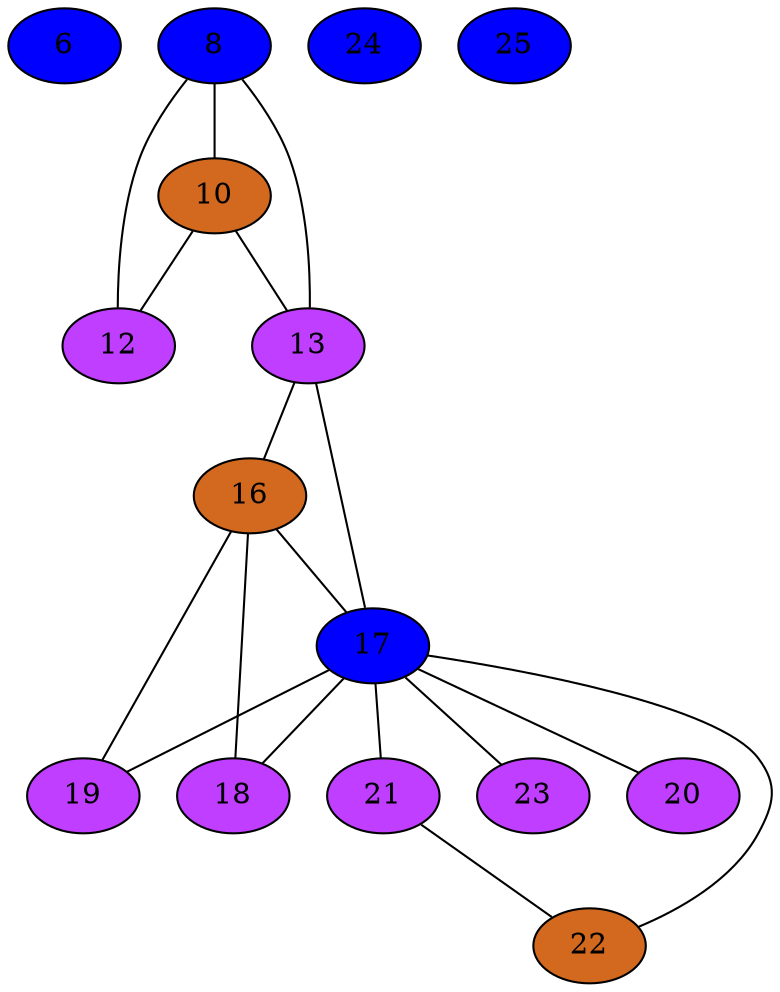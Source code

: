 strict graph {
6[label="6" style=filled fillcolor="blue1"];
8[label="8" style=filled fillcolor="blue1"];
8 -- 10
8 -- 12
8 -- 13
10[label="10" style=filled fillcolor="chocolate"];
10 -- 8
10 -- 12
10 -- 13
12[label="12" style=filled fillcolor="darkorchid1"];
12 -- 8
12 -- 10
13[label="13" style=filled fillcolor="darkorchid1"];
13 -- 16
13 -- 17
13 -- 8
13 -- 10
16[label="16" style=filled fillcolor="chocolate"];
16 -- 17
16 -- 18
16 -- 19
16 -- 13
17[label="17" style=filled fillcolor="blue1"];
17 -- 16
17 -- 18
17 -- 19
17 -- 20
17 -- 21
17 -- 22
17 -- 23
17 -- 13
18[label="18" style=filled fillcolor="darkorchid1"];
18 -- 16
18 -- 17
19[label="19" style=filled fillcolor="darkorchid1"];
19 -- 16
19 -- 17
20[label="20" style=filled fillcolor="darkorchid1"];
20 -- 17
21[label="21" style=filled fillcolor="darkorchid1"];
21 -- 17
21 -- 22
22[label="22" style=filled fillcolor="chocolate"];
22 -- 17
22 -- 21
23[label="23" style=filled fillcolor="darkorchid1"];
23 -- 17
24[label="24" style=filled fillcolor="blue1"];
25[label="25" style=filled fillcolor="blue1"];
}